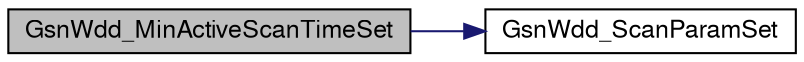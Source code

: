 digraph G
{
  edge [fontname="FreeSans",fontsize="12",labelfontname="FreeSans",labelfontsize="12"];
  node [fontname="FreeSans",fontsize="12",shape=record];
  rankdir=LR;
  Node1 [label="GsnWdd_MinActiveScanTimeSet",height=0.2,width=0.4,color="black", fillcolor="grey75", style="filled" fontcolor="black"];
  Node1 -> Node2 [color="midnightblue",fontsize="12",style="solid"];
  Node2 [label="GsnWdd_ScanParamSet",height=0.2,width=0.4,color="black", fillcolor="white", style="filled",URL="$a00625.html#af801d7d7722dbc9c6fe1f4028fe6a300"];
}
